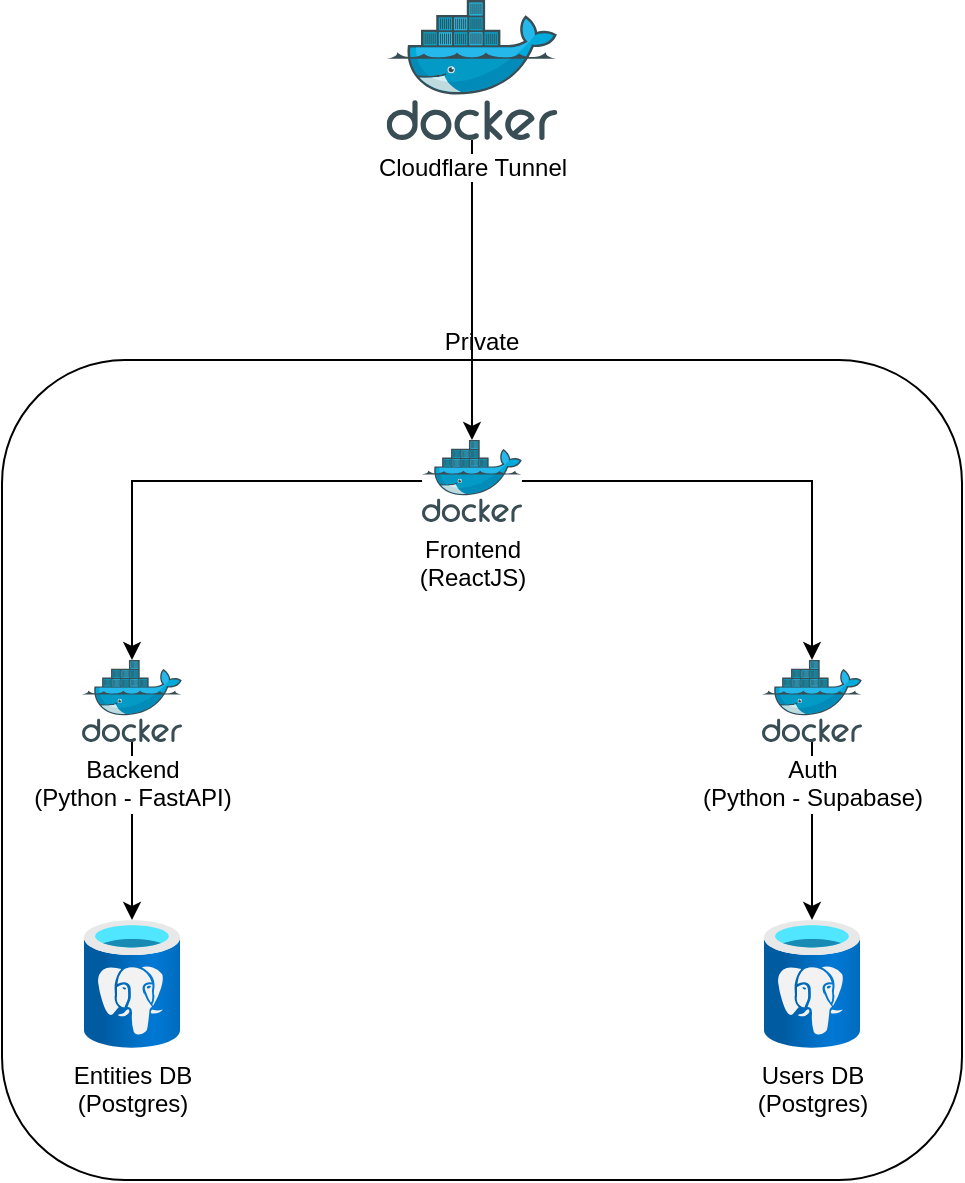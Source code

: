 <mxfile version="24.2.5" type="device">
  <diagram name="Page-1" id="2J35N453SNpHubdyhs9x">
    <mxGraphModel dx="3109" dy="1136" grid="1" gridSize="10" guides="1" tooltips="1" connect="1" arrows="1" fold="1" page="1" pageScale="1" pageWidth="850" pageHeight="1100" math="0" shadow="0">
      <root>
        <mxCell id="0" />
        <mxCell id="1" parent="0" />
        <mxCell id="BPkORcfGYbrXp2pcTOUs-1" value="Private" style="rounded=1;whiteSpace=wrap;html=1;fillColor=none;labelPosition=center;verticalLabelPosition=top;align=center;verticalAlign=bottom;" vertex="1" parent="1">
          <mxGeometry x="180" y="430" width="480" height="410" as="geometry" />
        </mxCell>
        <mxCell id="BPkORcfGYbrXp2pcTOUs-13" style="edgeStyle=orthogonalEdgeStyle;rounded=0;orthogonalLoop=1;jettySize=auto;html=1;" edge="1" parent="1" source="BPkORcfGYbrXp2pcTOUs-2" target="BPkORcfGYbrXp2pcTOUs-3">
          <mxGeometry relative="1" as="geometry" />
        </mxCell>
        <mxCell id="BPkORcfGYbrXp2pcTOUs-2" value="Cloudflare Tunnel" style="image;sketch=0;aspect=fixed;html=1;points=[];align=center;fontSize=12;image=img/lib/mscae/Docker.svg;" vertex="1" parent="1">
          <mxGeometry x="372.31" y="250" width="85.37" height="70" as="geometry" />
        </mxCell>
        <mxCell id="BPkORcfGYbrXp2pcTOUs-10" style="edgeStyle=orthogonalEdgeStyle;rounded=0;orthogonalLoop=1;jettySize=auto;html=1;" edge="1" parent="1" source="BPkORcfGYbrXp2pcTOUs-3" target="BPkORcfGYbrXp2pcTOUs-4">
          <mxGeometry relative="1" as="geometry" />
        </mxCell>
        <mxCell id="BPkORcfGYbrXp2pcTOUs-11" style="edgeStyle=orthogonalEdgeStyle;rounded=0;orthogonalLoop=1;jettySize=auto;html=1;" edge="1" parent="1" source="BPkORcfGYbrXp2pcTOUs-3" target="BPkORcfGYbrXp2pcTOUs-5">
          <mxGeometry relative="1" as="geometry" />
        </mxCell>
        <mxCell id="BPkORcfGYbrXp2pcTOUs-3" value="&lt;div&gt;Frontend&lt;/div&gt;&lt;div&gt;(ReactJS)&lt;br&gt;&lt;/div&gt;" style="image;sketch=0;aspect=fixed;html=1;points=[];align=center;fontSize=12;image=img/lib/mscae/Docker.svg;" vertex="1" parent="1">
          <mxGeometry x="390" y="470" width="50" height="41" as="geometry" />
        </mxCell>
        <mxCell id="BPkORcfGYbrXp2pcTOUs-9" style="edgeStyle=orthogonalEdgeStyle;rounded=0;orthogonalLoop=1;jettySize=auto;html=1;" edge="1" parent="1" source="BPkORcfGYbrXp2pcTOUs-4" target="BPkORcfGYbrXp2pcTOUs-6">
          <mxGeometry relative="1" as="geometry" />
        </mxCell>
        <mxCell id="BPkORcfGYbrXp2pcTOUs-4" value="&lt;div&gt;Backend&lt;/div&gt;&lt;div&gt;(Python - FastAPI)&lt;br&gt;&lt;/div&gt;" style="image;sketch=0;aspect=fixed;html=1;points=[];align=center;fontSize=12;image=img/lib/mscae/Docker.svg;" vertex="1" parent="1">
          <mxGeometry x="220" y="580" width="50" height="41" as="geometry" />
        </mxCell>
        <mxCell id="BPkORcfGYbrXp2pcTOUs-8" style="edgeStyle=orthogonalEdgeStyle;rounded=0;orthogonalLoop=1;jettySize=auto;html=1;" edge="1" parent="1" source="BPkORcfGYbrXp2pcTOUs-5" target="BPkORcfGYbrXp2pcTOUs-7">
          <mxGeometry relative="1" as="geometry" />
        </mxCell>
        <mxCell id="BPkORcfGYbrXp2pcTOUs-5" value="&lt;div&gt;Auth&lt;/div&gt;&lt;div&gt;(Python - Supabase)&lt;br&gt;&lt;/div&gt;" style="image;sketch=0;aspect=fixed;html=1;points=[];align=center;fontSize=12;image=img/lib/mscae/Docker.svg;" vertex="1" parent="1">
          <mxGeometry x="560" y="580" width="50" height="41" as="geometry" />
        </mxCell>
        <mxCell id="BPkORcfGYbrXp2pcTOUs-6" value="&lt;div&gt;Entities DB&lt;/div&gt;&lt;div&gt;(Postgres)&lt;br&gt;&lt;/div&gt;" style="image;aspect=fixed;html=1;points=[];align=center;fontSize=12;image=img/lib/azure2/databases/Azure_Database_PostgreSQL_Server.svg;" vertex="1" parent="1">
          <mxGeometry x="221" y="710" width="48" height="64" as="geometry" />
        </mxCell>
        <mxCell id="BPkORcfGYbrXp2pcTOUs-7" value="&lt;div&gt;Users DB&lt;br&gt;&lt;/div&gt;&lt;div&gt;(Postgres)&lt;br&gt;&lt;/div&gt;" style="image;aspect=fixed;html=1;points=[];align=center;fontSize=12;image=img/lib/azure2/databases/Azure_Database_PostgreSQL_Server.svg;" vertex="1" parent="1">
          <mxGeometry x="561" y="710" width="48" height="64" as="geometry" />
        </mxCell>
      </root>
    </mxGraphModel>
  </diagram>
</mxfile>
